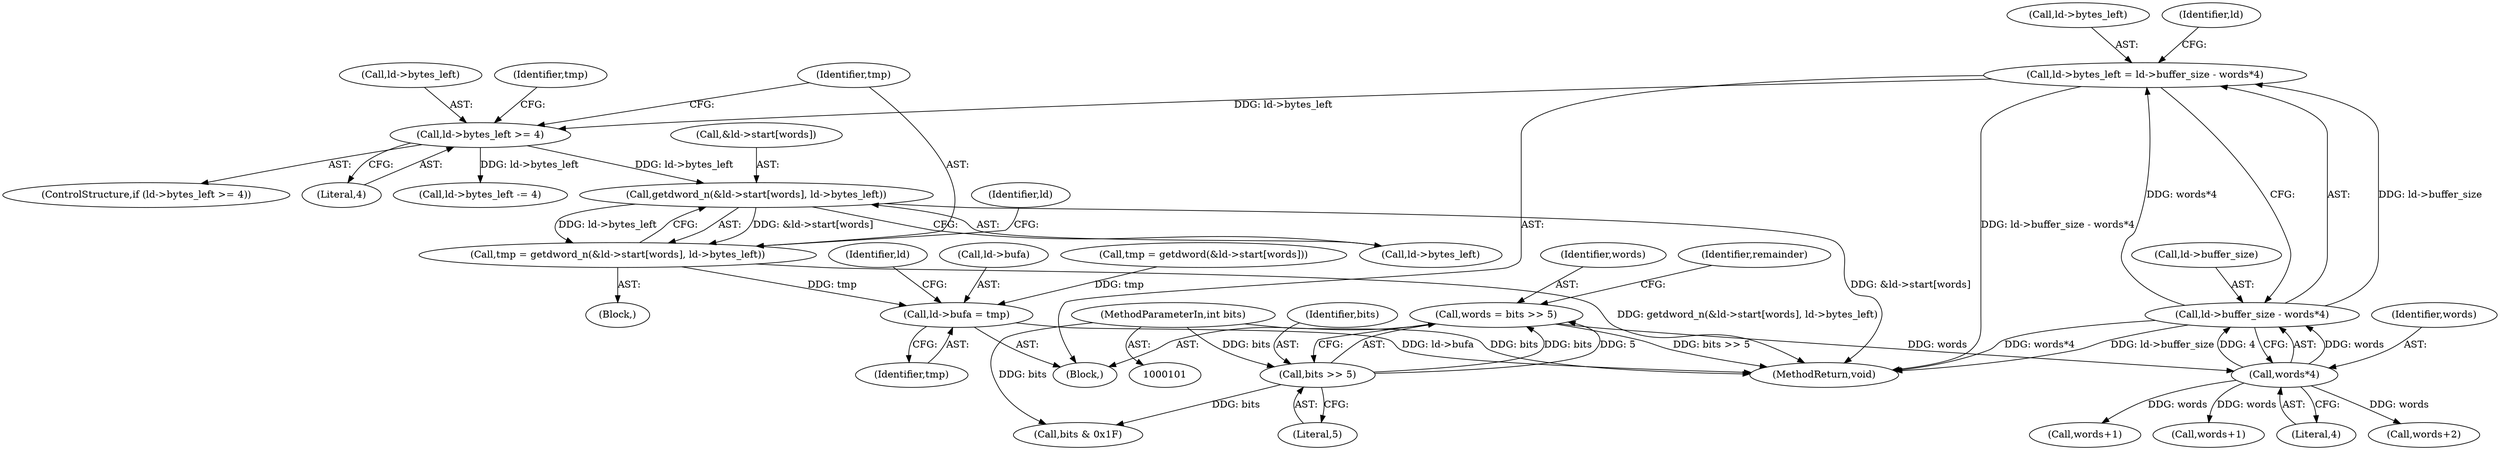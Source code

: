 digraph "1_faad2_942c3e0aee748ea6fe97cb2c1aa5893225316174@array" {
"1000154" [label="(Call,getdword_n(&ld->start[words], ld->bytes_left))"];
"1000130" [label="(Call,ld->bytes_left >= 4)"];
"1000118" [label="(Call,ld->bytes_left = ld->buffer_size - words*4)"];
"1000122" [label="(Call,ld->buffer_size - words*4)"];
"1000126" [label="(Call,words*4)"];
"1000107" [label="(Call,words = bits >> 5)"];
"1000109" [label="(Call,bits >> 5)"];
"1000103" [label="(MethodParameterIn,int bits)"];
"1000152" [label="(Call,tmp = getdword_n(&ld->start[words], ld->bytes_left))"];
"1000169" [label="(Call,ld->bufa = tmp)"];
"1000137" [label="(Identifier,tmp)"];
"1000109" [label="(Call,bits >> 5)"];
"1000151" [label="(Block,)"];
"1000126" [label="(Call,words*4)"];
"1000153" [label="(Identifier,tmp)"];
"1000129" [label="(ControlStructure,if (ld->bytes_left >= 4))"];
"1000122" [label="(Call,ld->buffer_size - words*4)"];
"1000152" [label="(Call,tmp = getdword_n(&ld->start[words], ld->bytes_left))"];
"1000127" [label="(Identifier,words)"];
"1000189" [label="(Call,words+1)"];
"1000118" [label="(Call,ld->bytes_left = ld->buffer_size - words*4)"];
"1000177" [label="(Identifier,ld)"];
"1000119" [label="(Call,ld->bytes_left)"];
"1000114" [label="(Identifier,remainder)"];
"1000107" [label="(Call,words = bits >> 5)"];
"1000161" [label="(Call,ld->bytes_left)"];
"1000170" [label="(Call,ld->bufa)"];
"1000115" [label="(Call,bits & 0x1F)"];
"1000136" [label="(Call,tmp = getdword(&ld->start[words]))"];
"1000131" [label="(Call,ld->bytes_left)"];
"1000110" [label="(Identifier,bits)"];
"1000132" [label="(Identifier,ld)"];
"1000166" [label="(Identifier,ld)"];
"1000104" [label="(Block,)"];
"1000247" [label="(MethodReturn,void)"];
"1000128" [label="(Literal,4)"];
"1000123" [label="(Call,ld->buffer_size)"];
"1000155" [label="(Call,&ld->start[words])"];
"1000173" [label="(Identifier,tmp)"];
"1000111" [label="(Literal,5)"];
"1000134" [label="(Literal,4)"];
"1000145" [label="(Call,ld->bytes_left -= 4)"];
"1000154" [label="(Call,getdword_n(&ld->start[words], ld->bytes_left))"];
"1000108" [label="(Identifier,words)"];
"1000169" [label="(Call,ld->bufa = tmp)"];
"1000103" [label="(MethodParameterIn,int bits)"];
"1000239" [label="(Call,words+2)"];
"1000207" [label="(Call,words+1)"];
"1000130" [label="(Call,ld->bytes_left >= 4)"];
"1000154" -> "1000152"  [label="AST: "];
"1000154" -> "1000161"  [label="CFG: "];
"1000155" -> "1000154"  [label="AST: "];
"1000161" -> "1000154"  [label="AST: "];
"1000152" -> "1000154"  [label="CFG: "];
"1000154" -> "1000247"  [label="DDG: &ld->start[words]"];
"1000154" -> "1000152"  [label="DDG: &ld->start[words]"];
"1000154" -> "1000152"  [label="DDG: ld->bytes_left"];
"1000130" -> "1000154"  [label="DDG: ld->bytes_left"];
"1000130" -> "1000129"  [label="AST: "];
"1000130" -> "1000134"  [label="CFG: "];
"1000131" -> "1000130"  [label="AST: "];
"1000134" -> "1000130"  [label="AST: "];
"1000137" -> "1000130"  [label="CFG: "];
"1000153" -> "1000130"  [label="CFG: "];
"1000118" -> "1000130"  [label="DDG: ld->bytes_left"];
"1000130" -> "1000145"  [label="DDG: ld->bytes_left"];
"1000118" -> "1000104"  [label="AST: "];
"1000118" -> "1000122"  [label="CFG: "];
"1000119" -> "1000118"  [label="AST: "];
"1000122" -> "1000118"  [label="AST: "];
"1000132" -> "1000118"  [label="CFG: "];
"1000118" -> "1000247"  [label="DDG: ld->buffer_size - words*4"];
"1000122" -> "1000118"  [label="DDG: ld->buffer_size"];
"1000122" -> "1000118"  [label="DDG: words*4"];
"1000122" -> "1000126"  [label="CFG: "];
"1000123" -> "1000122"  [label="AST: "];
"1000126" -> "1000122"  [label="AST: "];
"1000122" -> "1000247"  [label="DDG: words*4"];
"1000122" -> "1000247"  [label="DDG: ld->buffer_size"];
"1000126" -> "1000122"  [label="DDG: words"];
"1000126" -> "1000122"  [label="DDG: 4"];
"1000126" -> "1000128"  [label="CFG: "];
"1000127" -> "1000126"  [label="AST: "];
"1000128" -> "1000126"  [label="AST: "];
"1000107" -> "1000126"  [label="DDG: words"];
"1000126" -> "1000189"  [label="DDG: words"];
"1000126" -> "1000207"  [label="DDG: words"];
"1000126" -> "1000239"  [label="DDG: words"];
"1000107" -> "1000104"  [label="AST: "];
"1000107" -> "1000109"  [label="CFG: "];
"1000108" -> "1000107"  [label="AST: "];
"1000109" -> "1000107"  [label="AST: "];
"1000114" -> "1000107"  [label="CFG: "];
"1000107" -> "1000247"  [label="DDG: bits >> 5"];
"1000109" -> "1000107"  [label="DDG: bits"];
"1000109" -> "1000107"  [label="DDG: 5"];
"1000109" -> "1000111"  [label="CFG: "];
"1000110" -> "1000109"  [label="AST: "];
"1000111" -> "1000109"  [label="AST: "];
"1000103" -> "1000109"  [label="DDG: bits"];
"1000109" -> "1000115"  [label="DDG: bits"];
"1000103" -> "1000101"  [label="AST: "];
"1000103" -> "1000247"  [label="DDG: bits"];
"1000103" -> "1000115"  [label="DDG: bits"];
"1000152" -> "1000151"  [label="AST: "];
"1000153" -> "1000152"  [label="AST: "];
"1000166" -> "1000152"  [label="CFG: "];
"1000152" -> "1000247"  [label="DDG: getdword_n(&ld->start[words], ld->bytes_left)"];
"1000152" -> "1000169"  [label="DDG: tmp"];
"1000169" -> "1000104"  [label="AST: "];
"1000169" -> "1000173"  [label="CFG: "];
"1000170" -> "1000169"  [label="AST: "];
"1000173" -> "1000169"  [label="AST: "];
"1000177" -> "1000169"  [label="CFG: "];
"1000169" -> "1000247"  [label="DDG: ld->bufa"];
"1000136" -> "1000169"  [label="DDG: tmp"];
}
